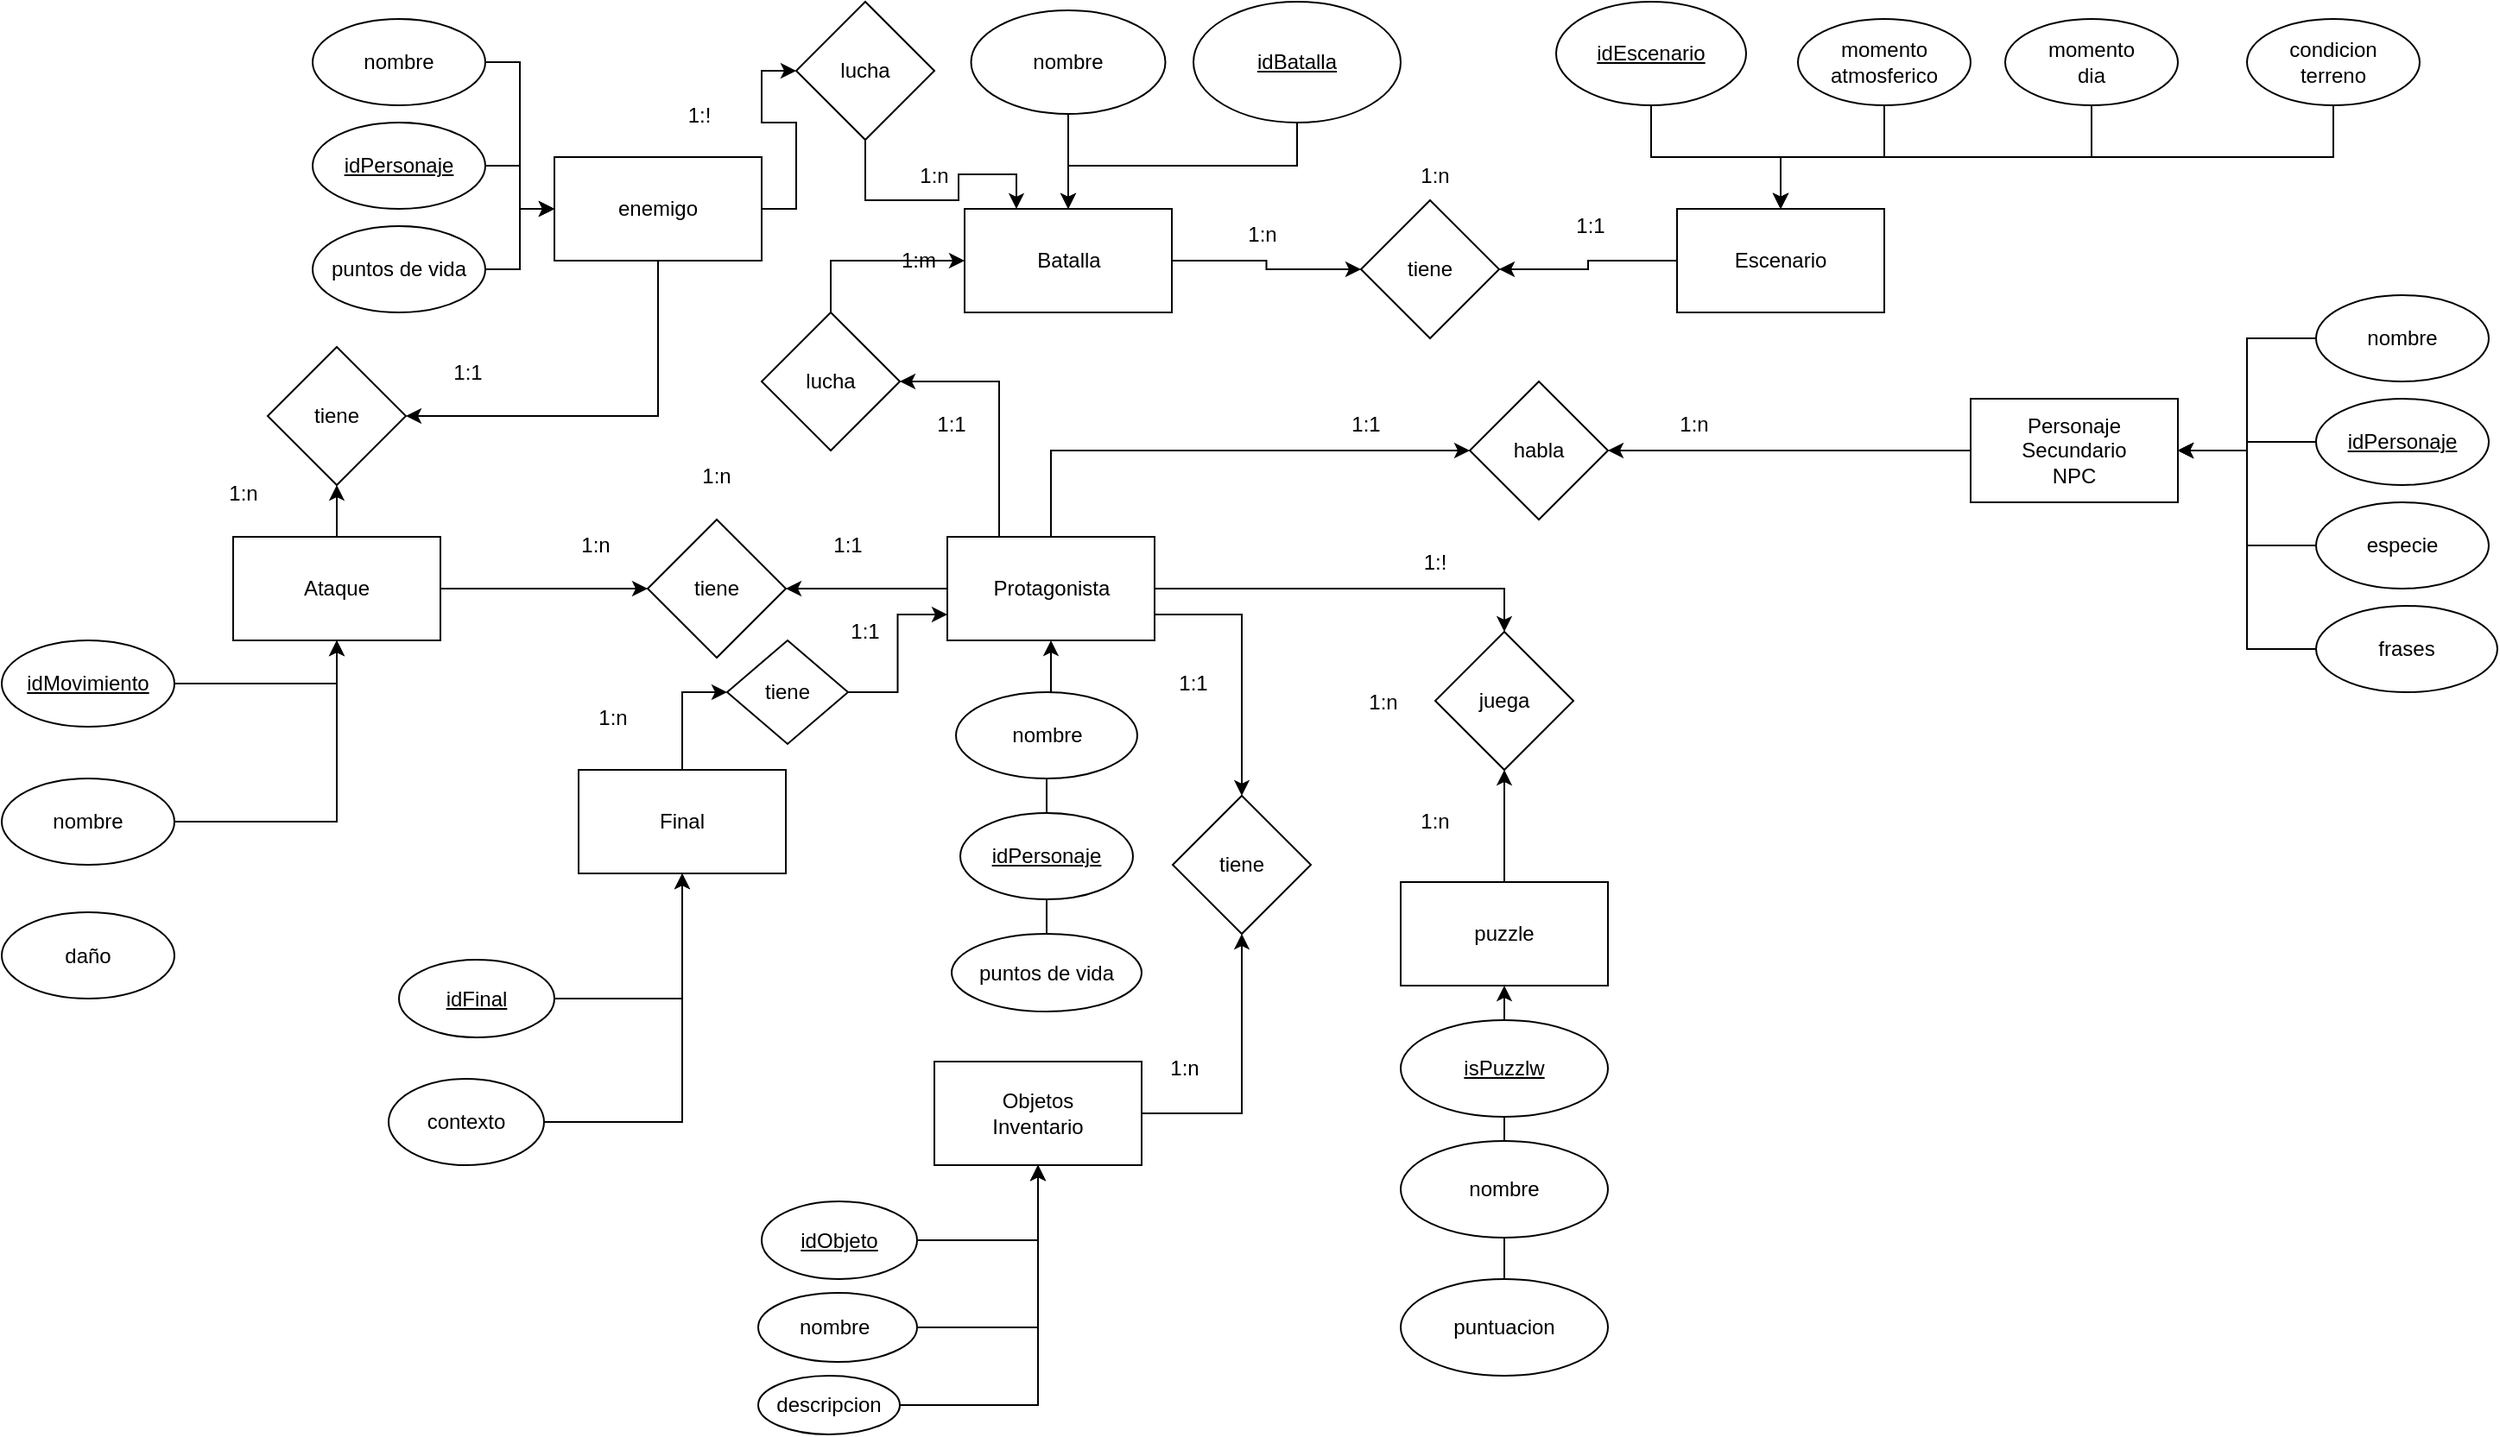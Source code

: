<mxfile version="24.7.8">
  <diagram name="Página-1" id="69ANGYcBKb3ediSGIogr">
    <mxGraphModel dx="1313" dy="1945" grid="1" gridSize="10" guides="1" tooltips="1" connect="1" arrows="1" fold="1" page="1" pageScale="1" pageWidth="827" pageHeight="1169" math="0" shadow="0">
      <root>
        <mxCell id="0" />
        <mxCell id="1" parent="0" />
        <mxCell id="p88mCyawq-PwxwcCo3Ut-73" style="edgeStyle=orthogonalEdgeStyle;rounded=0;orthogonalLoop=1;jettySize=auto;html=1;exitX=1;exitY=0.5;exitDx=0;exitDy=0;entryX=0.5;entryY=0;entryDx=0;entryDy=0;" edge="1" parent="1" source="p88mCyawq-PwxwcCo3Ut-1" target="p88mCyawq-PwxwcCo3Ut-72">
          <mxGeometry relative="1" as="geometry" />
        </mxCell>
        <mxCell id="p88mCyawq-PwxwcCo3Ut-79" style="edgeStyle=orthogonalEdgeStyle;rounded=0;orthogonalLoop=1;jettySize=auto;html=1;exitX=0.5;exitY=0;exitDx=0;exitDy=0;entryX=0;entryY=0.5;entryDx=0;entryDy=0;" edge="1" parent="1" source="p88mCyawq-PwxwcCo3Ut-1" target="p88mCyawq-PwxwcCo3Ut-78">
          <mxGeometry relative="1" as="geometry" />
        </mxCell>
        <mxCell id="p88mCyawq-PwxwcCo3Ut-85" style="edgeStyle=orthogonalEdgeStyle;rounded=0;orthogonalLoop=1;jettySize=auto;html=1;exitX=0;exitY=0.5;exitDx=0;exitDy=0;entryX=1;entryY=0.5;entryDx=0;entryDy=0;" edge="1" parent="1" source="p88mCyawq-PwxwcCo3Ut-1" target="p88mCyawq-PwxwcCo3Ut-84">
          <mxGeometry relative="1" as="geometry" />
        </mxCell>
        <mxCell id="p88mCyawq-PwxwcCo3Ut-105" style="edgeStyle=orthogonalEdgeStyle;rounded=0;orthogonalLoop=1;jettySize=auto;html=1;exitX=0.25;exitY=0;exitDx=0;exitDy=0;entryX=1;entryY=0.5;entryDx=0;entryDy=0;" edge="1" parent="1" source="p88mCyawq-PwxwcCo3Ut-1" target="p88mCyawq-PwxwcCo3Ut-104">
          <mxGeometry relative="1" as="geometry" />
        </mxCell>
        <mxCell id="p88mCyawq-PwxwcCo3Ut-140" style="edgeStyle=orthogonalEdgeStyle;rounded=0;orthogonalLoop=1;jettySize=auto;html=1;exitX=1;exitY=0.75;exitDx=0;exitDy=0;entryX=0.5;entryY=0;entryDx=0;entryDy=0;" edge="1" parent="1" source="p88mCyawq-PwxwcCo3Ut-1" target="p88mCyawq-PwxwcCo3Ut-137">
          <mxGeometry relative="1" as="geometry" />
        </mxCell>
        <mxCell id="p88mCyawq-PwxwcCo3Ut-1" value="Protagonista" style="rounded=0;whiteSpace=wrap;html=1;" vertex="1" parent="1">
          <mxGeometry x="587.5" y="220" width="120" height="60" as="geometry" />
        </mxCell>
        <mxCell id="p88mCyawq-PwxwcCo3Ut-128" style="edgeStyle=orthogonalEdgeStyle;rounded=0;orthogonalLoop=1;jettySize=auto;html=1;exitX=0.5;exitY=0;exitDx=0;exitDy=0;entryX=0.5;entryY=1;entryDx=0;entryDy=0;" edge="1" parent="1" source="p88mCyawq-PwxwcCo3Ut-2" target="p88mCyawq-PwxwcCo3Ut-1">
          <mxGeometry relative="1" as="geometry" />
        </mxCell>
        <mxCell id="p88mCyawq-PwxwcCo3Ut-2" value="nombre" style="ellipse;whiteSpace=wrap;html=1;" vertex="1" parent="1">
          <mxGeometry x="592.5" y="310" width="105" height="50" as="geometry" />
        </mxCell>
        <mxCell id="p88mCyawq-PwxwcCo3Ut-4" value="puntos de vida" style="ellipse;whiteSpace=wrap;html=1;" vertex="1" parent="1">
          <mxGeometry x="590" y="450" width="110" height="45" as="geometry" />
        </mxCell>
        <mxCell id="p88mCyawq-PwxwcCo3Ut-80" style="edgeStyle=orthogonalEdgeStyle;rounded=0;orthogonalLoop=1;jettySize=auto;html=1;exitX=0;exitY=0.5;exitDx=0;exitDy=0;entryX=1;entryY=0.5;entryDx=0;entryDy=0;" edge="1" parent="1" source="p88mCyawq-PwxwcCo3Ut-10" target="p88mCyawq-PwxwcCo3Ut-78">
          <mxGeometry relative="1" as="geometry" />
        </mxCell>
        <mxCell id="p88mCyawq-PwxwcCo3Ut-10" value="Personaje&lt;div&gt;Secundario&lt;/div&gt;&lt;div&gt;NPC&lt;/div&gt;" style="rounded=0;whiteSpace=wrap;html=1;" vertex="1" parent="1">
          <mxGeometry x="1180" y="140" width="120" height="60" as="geometry" />
        </mxCell>
        <mxCell id="p88mCyawq-PwxwcCo3Ut-20" style="edgeStyle=orthogonalEdgeStyle;rounded=0;orthogonalLoop=1;jettySize=auto;html=1;exitX=0;exitY=0.5;exitDx=0;exitDy=0;entryX=1;entryY=0.5;entryDx=0;entryDy=0;" edge="1" parent="1" source="p88mCyawq-PwxwcCo3Ut-12" target="p88mCyawq-PwxwcCo3Ut-10">
          <mxGeometry relative="1" as="geometry" />
        </mxCell>
        <mxCell id="p88mCyawq-PwxwcCo3Ut-12" value="nombre" style="ellipse;whiteSpace=wrap;html=1;" vertex="1" parent="1">
          <mxGeometry x="1380" y="80" width="100" height="50" as="geometry" />
        </mxCell>
        <mxCell id="p88mCyawq-PwxwcCo3Ut-19" style="edgeStyle=orthogonalEdgeStyle;rounded=0;orthogonalLoop=1;jettySize=auto;html=1;exitX=0;exitY=0.5;exitDx=0;exitDy=0;entryX=1;entryY=0.5;entryDx=0;entryDy=0;" edge="1" parent="1" source="p88mCyawq-PwxwcCo3Ut-14" target="p88mCyawq-PwxwcCo3Ut-10">
          <mxGeometry relative="1" as="geometry" />
        </mxCell>
        <mxCell id="p88mCyawq-PwxwcCo3Ut-14" value="&lt;u&gt;idPersonaje&lt;/u&gt;" style="ellipse;whiteSpace=wrap;html=1;" vertex="1" parent="1">
          <mxGeometry x="1380" y="140" width="100" height="50" as="geometry" />
        </mxCell>
        <mxCell id="p88mCyawq-PwxwcCo3Ut-18" style="edgeStyle=orthogonalEdgeStyle;rounded=0;orthogonalLoop=1;jettySize=auto;html=1;exitX=0;exitY=0.5;exitDx=0;exitDy=0;entryX=1;entryY=0.5;entryDx=0;entryDy=0;" edge="1" parent="1" source="p88mCyawq-PwxwcCo3Ut-15" target="p88mCyawq-PwxwcCo3Ut-10">
          <mxGeometry relative="1" as="geometry" />
        </mxCell>
        <mxCell id="p88mCyawq-PwxwcCo3Ut-15" value="especie" style="ellipse;whiteSpace=wrap;html=1;" vertex="1" parent="1">
          <mxGeometry x="1380" y="200" width="100" height="50" as="geometry" />
        </mxCell>
        <mxCell id="p88mCyawq-PwxwcCo3Ut-17" style="edgeStyle=orthogonalEdgeStyle;rounded=0;orthogonalLoop=1;jettySize=auto;html=1;exitX=0;exitY=0.5;exitDx=0;exitDy=0;entryX=1;entryY=0.5;entryDx=0;entryDy=0;" edge="1" parent="1" source="p88mCyawq-PwxwcCo3Ut-16" target="p88mCyawq-PwxwcCo3Ut-10">
          <mxGeometry relative="1" as="geometry" />
        </mxCell>
        <mxCell id="p88mCyawq-PwxwcCo3Ut-16" value="frases" style="ellipse;whiteSpace=wrap;html=1;" vertex="1" parent="1">
          <mxGeometry x="1380" y="260" width="105" height="50" as="geometry" />
        </mxCell>
        <mxCell id="p88mCyawq-PwxwcCo3Ut-92" style="edgeStyle=orthogonalEdgeStyle;rounded=0;orthogonalLoop=1;jettySize=auto;html=1;exitX=0.5;exitY=1;exitDx=0;exitDy=0;entryX=1;entryY=0.5;entryDx=0;entryDy=0;" edge="1" parent="1" source="p88mCyawq-PwxwcCo3Ut-21" target="p88mCyawq-PwxwcCo3Ut-91">
          <mxGeometry relative="1" as="geometry" />
        </mxCell>
        <mxCell id="p88mCyawq-PwxwcCo3Ut-108" style="edgeStyle=orthogonalEdgeStyle;rounded=0;orthogonalLoop=1;jettySize=auto;html=1;exitX=1;exitY=0.5;exitDx=0;exitDy=0;entryX=0;entryY=0.5;entryDx=0;entryDy=0;" edge="1" parent="1" source="p88mCyawq-PwxwcCo3Ut-21" target="p88mCyawq-PwxwcCo3Ut-107">
          <mxGeometry relative="1" as="geometry" />
        </mxCell>
        <mxCell id="p88mCyawq-PwxwcCo3Ut-21" value="enemigo" style="rounded=0;whiteSpace=wrap;html=1;" vertex="1" parent="1">
          <mxGeometry x="360" width="120" height="60" as="geometry" />
        </mxCell>
        <mxCell id="p88mCyawq-PwxwcCo3Ut-31" style="edgeStyle=orthogonalEdgeStyle;rounded=0;orthogonalLoop=1;jettySize=auto;html=1;exitX=1;exitY=0.5;exitDx=0;exitDy=0;entryX=0;entryY=0.5;entryDx=0;entryDy=0;" edge="1" parent="1" source="p88mCyawq-PwxwcCo3Ut-22" target="p88mCyawq-PwxwcCo3Ut-21">
          <mxGeometry relative="1" as="geometry" />
        </mxCell>
        <mxCell id="p88mCyawq-PwxwcCo3Ut-22" value="nombre" style="ellipse;whiteSpace=wrap;html=1;" vertex="1" parent="1">
          <mxGeometry x="220" y="-80" width="100" height="50" as="geometry" />
        </mxCell>
        <mxCell id="p88mCyawq-PwxwcCo3Ut-30" style="edgeStyle=orthogonalEdgeStyle;rounded=0;orthogonalLoop=1;jettySize=auto;html=1;exitX=1;exitY=0.5;exitDx=0;exitDy=0;entryX=0;entryY=0.5;entryDx=0;entryDy=0;" edge="1" parent="1" source="p88mCyawq-PwxwcCo3Ut-23" target="p88mCyawq-PwxwcCo3Ut-21">
          <mxGeometry relative="1" as="geometry" />
        </mxCell>
        <mxCell id="p88mCyawq-PwxwcCo3Ut-23" value="&lt;u&gt;idPersonaje&lt;/u&gt;" style="ellipse;whiteSpace=wrap;html=1;" vertex="1" parent="1">
          <mxGeometry x="220" y="-20" width="100" height="50" as="geometry" />
        </mxCell>
        <mxCell id="p88mCyawq-PwxwcCo3Ut-29" style="edgeStyle=orthogonalEdgeStyle;rounded=0;orthogonalLoop=1;jettySize=auto;html=1;exitX=1;exitY=0.5;exitDx=0;exitDy=0;entryX=0;entryY=0.5;entryDx=0;entryDy=0;" edge="1" parent="1" source="p88mCyawq-PwxwcCo3Ut-24" target="p88mCyawq-PwxwcCo3Ut-21">
          <mxGeometry relative="1" as="geometry" />
        </mxCell>
        <mxCell id="p88mCyawq-PwxwcCo3Ut-24" value="puntos de vida" style="ellipse;whiteSpace=wrap;html=1;" vertex="1" parent="1">
          <mxGeometry x="220" y="40" width="100" height="50" as="geometry" />
        </mxCell>
        <mxCell id="p88mCyawq-PwxwcCo3Ut-26" value="&lt;u&gt;idPersonaje&lt;/u&gt;" style="ellipse;whiteSpace=wrap;html=1;" vertex="1" parent="1">
          <mxGeometry x="595" y="380" width="100" height="50" as="geometry" />
        </mxCell>
        <mxCell id="p88mCyawq-PwxwcCo3Ut-87" style="edgeStyle=orthogonalEdgeStyle;rounded=0;orthogonalLoop=1;jettySize=auto;html=1;exitX=1;exitY=0.5;exitDx=0;exitDy=0;entryX=0;entryY=0.5;entryDx=0;entryDy=0;" edge="1" parent="1" source="p88mCyawq-PwxwcCo3Ut-32" target="p88mCyawq-PwxwcCo3Ut-84">
          <mxGeometry relative="1" as="geometry" />
        </mxCell>
        <mxCell id="p88mCyawq-PwxwcCo3Ut-93" style="edgeStyle=orthogonalEdgeStyle;rounded=0;orthogonalLoop=1;jettySize=auto;html=1;exitX=0.5;exitY=0;exitDx=0;exitDy=0;entryX=0.5;entryY=1;entryDx=0;entryDy=0;" edge="1" parent="1" source="p88mCyawq-PwxwcCo3Ut-32" target="p88mCyawq-PwxwcCo3Ut-91">
          <mxGeometry relative="1" as="geometry" />
        </mxCell>
        <mxCell id="p88mCyawq-PwxwcCo3Ut-32" value="Ataque" style="rounded=0;whiteSpace=wrap;html=1;" vertex="1" parent="1">
          <mxGeometry x="174" y="220" width="120" height="60" as="geometry" />
        </mxCell>
        <mxCell id="p88mCyawq-PwxwcCo3Ut-35" style="edgeStyle=orthogonalEdgeStyle;rounded=0;orthogonalLoop=1;jettySize=auto;html=1;exitX=1;exitY=0.5;exitDx=0;exitDy=0;entryX=0.5;entryY=1;entryDx=0;entryDy=0;" edge="1" parent="1" source="p88mCyawq-PwxwcCo3Ut-34" target="p88mCyawq-PwxwcCo3Ut-32">
          <mxGeometry relative="1" as="geometry" />
        </mxCell>
        <mxCell id="p88mCyawq-PwxwcCo3Ut-34" value="&lt;u&gt;idMovimiento&lt;/u&gt;" style="ellipse;whiteSpace=wrap;html=1;" vertex="1" parent="1">
          <mxGeometry x="40" y="280" width="100" height="50" as="geometry" />
        </mxCell>
        <mxCell id="p88mCyawq-PwxwcCo3Ut-37" style="edgeStyle=orthogonalEdgeStyle;rounded=0;orthogonalLoop=1;jettySize=auto;html=1;exitX=1;exitY=0.5;exitDx=0;exitDy=0;entryX=0.5;entryY=1;entryDx=0;entryDy=0;" edge="1" parent="1" source="p88mCyawq-PwxwcCo3Ut-36" target="p88mCyawq-PwxwcCo3Ut-32">
          <mxGeometry relative="1" as="geometry" />
        </mxCell>
        <mxCell id="p88mCyawq-PwxwcCo3Ut-36" value="nombre" style="ellipse;whiteSpace=wrap;html=1;" vertex="1" parent="1">
          <mxGeometry x="40" y="360" width="100" height="50" as="geometry" />
        </mxCell>
        <mxCell id="p88mCyawq-PwxwcCo3Ut-38" value="daño" style="ellipse;whiteSpace=wrap;html=1;" vertex="1" parent="1">
          <mxGeometry x="40" y="437.5" width="100" height="50" as="geometry" />
        </mxCell>
        <mxCell id="p88mCyawq-PwxwcCo3Ut-74" style="edgeStyle=orthogonalEdgeStyle;rounded=0;orthogonalLoop=1;jettySize=auto;html=1;exitX=0.5;exitY=0;exitDx=0;exitDy=0;entryX=0.5;entryY=1;entryDx=0;entryDy=0;" edge="1" parent="1" source="p88mCyawq-PwxwcCo3Ut-39" target="p88mCyawq-PwxwcCo3Ut-72">
          <mxGeometry relative="1" as="geometry" />
        </mxCell>
        <mxCell id="p88mCyawq-PwxwcCo3Ut-39" value="puzzle" style="rounded=0;whiteSpace=wrap;html=1;" vertex="1" parent="1">
          <mxGeometry x="850" y="420" width="120" height="60" as="geometry" />
        </mxCell>
        <mxCell id="p88mCyawq-PwxwcCo3Ut-40" style="edgeStyle=orthogonalEdgeStyle;rounded=0;orthogonalLoop=1;jettySize=auto;html=1;exitX=0.5;exitY=1;exitDx=0;exitDy=0;" edge="1" parent="1">
          <mxGeometry relative="1" as="geometry">
            <mxPoint x="647.5" y="460" as="sourcePoint" />
            <mxPoint x="647.5" y="460" as="targetPoint" />
          </mxGeometry>
        </mxCell>
        <mxCell id="p88mCyawq-PwxwcCo3Ut-41" value="" style="endArrow=none;html=1;rounded=0;" edge="1" parent="1" source="p88mCyawq-PwxwcCo3Ut-4" target="p88mCyawq-PwxwcCo3Ut-26">
          <mxGeometry width="50" height="50" relative="1" as="geometry">
            <mxPoint x="480" y="450" as="sourcePoint" />
            <mxPoint x="530" y="400" as="targetPoint" />
          </mxGeometry>
        </mxCell>
        <mxCell id="p88mCyawq-PwxwcCo3Ut-46" value="nombre" style="ellipse;whiteSpace=wrap;html=1;" vertex="1" parent="1">
          <mxGeometry x="850" y="570" width="120" height="56" as="geometry" />
        </mxCell>
        <mxCell id="p88mCyawq-PwxwcCo3Ut-48" value="&lt;u&gt;isPuzzlw&lt;/u&gt;" style="ellipse;whiteSpace=wrap;html=1;" vertex="1" parent="1">
          <mxGeometry x="850" y="500" width="120" height="56" as="geometry" />
        </mxCell>
        <mxCell id="p88mCyawq-PwxwcCo3Ut-49" value="puntuacion" style="ellipse;whiteSpace=wrap;html=1;" vertex="1" parent="1">
          <mxGeometry x="850" y="650" width="120" height="56" as="geometry" />
        </mxCell>
        <mxCell id="p88mCyawq-PwxwcCo3Ut-99" style="edgeStyle=orthogonalEdgeStyle;rounded=0;orthogonalLoop=1;jettySize=auto;html=1;exitX=1;exitY=0.5;exitDx=0;exitDy=0;entryX=0;entryY=0.5;entryDx=0;entryDy=0;" edge="1" parent="1" source="p88mCyawq-PwxwcCo3Ut-50" target="p88mCyawq-PwxwcCo3Ut-98">
          <mxGeometry relative="1" as="geometry" />
        </mxCell>
        <mxCell id="p88mCyawq-PwxwcCo3Ut-50" value="Batalla" style="rounded=0;whiteSpace=wrap;html=1;" vertex="1" parent="1">
          <mxGeometry x="597.5" y="30" width="120" height="60" as="geometry" />
        </mxCell>
        <mxCell id="p88mCyawq-PwxwcCo3Ut-55" style="edgeStyle=orthogonalEdgeStyle;rounded=0;orthogonalLoop=1;jettySize=auto;html=1;exitX=0.5;exitY=1;exitDx=0;exitDy=0;entryX=0.5;entryY=0;entryDx=0;entryDy=0;" edge="1" parent="1" source="p88mCyawq-PwxwcCo3Ut-51" target="p88mCyawq-PwxwcCo3Ut-50">
          <mxGeometry relative="1" as="geometry" />
        </mxCell>
        <mxCell id="p88mCyawq-PwxwcCo3Ut-51" value="nombre" style="ellipse;whiteSpace=wrap;html=1;" vertex="1" parent="1">
          <mxGeometry x="601.25" y="-85" width="112.5" height="60" as="geometry" />
        </mxCell>
        <mxCell id="p88mCyawq-PwxwcCo3Ut-56" style="edgeStyle=orthogonalEdgeStyle;rounded=0;orthogonalLoop=1;jettySize=auto;html=1;exitX=0.5;exitY=1;exitDx=0;exitDy=0;entryX=0.5;entryY=0;entryDx=0;entryDy=0;" edge="1" parent="1" source="p88mCyawq-PwxwcCo3Ut-52" target="p88mCyawq-PwxwcCo3Ut-50">
          <mxGeometry relative="1" as="geometry" />
        </mxCell>
        <mxCell id="p88mCyawq-PwxwcCo3Ut-52" value="&lt;u&gt;idBatalla&lt;/u&gt;" style="ellipse;whiteSpace=wrap;html=1;" vertex="1" parent="1">
          <mxGeometry x="730" y="-90" width="120" height="70" as="geometry" />
        </mxCell>
        <mxCell id="p88mCyawq-PwxwcCo3Ut-100" style="edgeStyle=orthogonalEdgeStyle;rounded=0;orthogonalLoop=1;jettySize=auto;html=1;exitX=0;exitY=0.5;exitDx=0;exitDy=0;entryX=1;entryY=0.5;entryDx=0;entryDy=0;" edge="1" parent="1" source="p88mCyawq-PwxwcCo3Ut-58" target="p88mCyawq-PwxwcCo3Ut-98">
          <mxGeometry relative="1" as="geometry" />
        </mxCell>
        <mxCell id="p88mCyawq-PwxwcCo3Ut-58" value="Escenario" style="rounded=0;whiteSpace=wrap;html=1;" vertex="1" parent="1">
          <mxGeometry x="1010" y="30" width="120" height="60" as="geometry" />
        </mxCell>
        <mxCell id="p88mCyawq-PwxwcCo3Ut-62" style="edgeStyle=orthogonalEdgeStyle;rounded=0;orthogonalLoop=1;jettySize=auto;html=1;exitX=0.5;exitY=1;exitDx=0;exitDy=0;entryX=0.5;entryY=0;entryDx=0;entryDy=0;" edge="1" parent="1" source="p88mCyawq-PwxwcCo3Ut-59" target="p88mCyawq-PwxwcCo3Ut-58">
          <mxGeometry relative="1" as="geometry" />
        </mxCell>
        <mxCell id="p88mCyawq-PwxwcCo3Ut-59" value="&lt;u&gt;idEscenario&lt;/u&gt;" style="ellipse;whiteSpace=wrap;html=1;" vertex="1" parent="1">
          <mxGeometry x="940" y="-90" width="110" height="60" as="geometry" />
        </mxCell>
        <mxCell id="p88mCyawq-PwxwcCo3Ut-63" style="edgeStyle=orthogonalEdgeStyle;rounded=0;orthogonalLoop=1;jettySize=auto;html=1;exitX=0.5;exitY=1;exitDx=0;exitDy=0;entryX=0.5;entryY=0;entryDx=0;entryDy=0;" edge="1" parent="1" source="p88mCyawq-PwxwcCo3Ut-61" target="p88mCyawq-PwxwcCo3Ut-58">
          <mxGeometry relative="1" as="geometry" />
        </mxCell>
        <mxCell id="p88mCyawq-PwxwcCo3Ut-61" value="momento&lt;div&gt;atmosferico&lt;/div&gt;" style="ellipse;whiteSpace=wrap;html=1;" vertex="1" parent="1">
          <mxGeometry x="1080" y="-80" width="100" height="50" as="geometry" />
        </mxCell>
        <mxCell id="p88mCyawq-PwxwcCo3Ut-66" style="edgeStyle=orthogonalEdgeStyle;rounded=0;orthogonalLoop=1;jettySize=auto;html=1;exitX=0.5;exitY=1;exitDx=0;exitDy=0;entryX=0.5;entryY=0;entryDx=0;entryDy=0;" edge="1" parent="1" source="p88mCyawq-PwxwcCo3Ut-64" target="p88mCyawq-PwxwcCo3Ut-58">
          <mxGeometry relative="1" as="geometry" />
        </mxCell>
        <mxCell id="p88mCyawq-PwxwcCo3Ut-64" value="momento&lt;div&gt;dia&lt;/div&gt;" style="ellipse;whiteSpace=wrap;html=1;" vertex="1" parent="1">
          <mxGeometry x="1200" y="-80" width="100" height="50" as="geometry" />
        </mxCell>
        <mxCell id="p88mCyawq-PwxwcCo3Ut-67" style="edgeStyle=orthogonalEdgeStyle;rounded=0;orthogonalLoop=1;jettySize=auto;html=1;exitX=0.5;exitY=1;exitDx=0;exitDy=0;entryX=0.5;entryY=0;entryDx=0;entryDy=0;" edge="1" parent="1" source="p88mCyawq-PwxwcCo3Ut-65" target="p88mCyawq-PwxwcCo3Ut-58">
          <mxGeometry relative="1" as="geometry" />
        </mxCell>
        <mxCell id="p88mCyawq-PwxwcCo3Ut-65" value="condicion&lt;div&gt;terreno&lt;/div&gt;" style="ellipse;whiteSpace=wrap;html=1;" vertex="1" parent="1">
          <mxGeometry x="1340" y="-80" width="100" height="50" as="geometry" />
        </mxCell>
        <mxCell id="p88mCyawq-PwxwcCo3Ut-68" value="" style="endArrow=classic;html=1;rounded=0;" edge="1" parent="1" source="p88mCyawq-PwxwcCo3Ut-48" target="p88mCyawq-PwxwcCo3Ut-39">
          <mxGeometry width="50" height="50" relative="1" as="geometry">
            <mxPoint x="720" y="460" as="sourcePoint" />
            <mxPoint x="770" y="410" as="targetPoint" />
          </mxGeometry>
        </mxCell>
        <mxCell id="p88mCyawq-PwxwcCo3Ut-69" value="" style="endArrow=none;html=1;rounded=0;" edge="1" parent="1" source="p88mCyawq-PwxwcCo3Ut-46" target="p88mCyawq-PwxwcCo3Ut-48">
          <mxGeometry width="50" height="50" relative="1" as="geometry">
            <mxPoint x="740" y="570" as="sourcePoint" />
            <mxPoint x="790" y="520" as="targetPoint" />
          </mxGeometry>
        </mxCell>
        <mxCell id="p88mCyawq-PwxwcCo3Ut-70" value="" style="endArrow=none;html=1;rounded=0;" edge="1" parent="1" source="p88mCyawq-PwxwcCo3Ut-49" target="p88mCyawq-PwxwcCo3Ut-46">
          <mxGeometry width="50" height="50" relative="1" as="geometry">
            <mxPoint x="740" y="580" as="sourcePoint" />
            <mxPoint x="790" y="530" as="targetPoint" />
          </mxGeometry>
        </mxCell>
        <mxCell id="p88mCyawq-PwxwcCo3Ut-72" value="juega" style="rhombus;whiteSpace=wrap;html=1;" vertex="1" parent="1">
          <mxGeometry x="870" y="275" width="80" height="80" as="geometry" />
        </mxCell>
        <mxCell id="p88mCyawq-PwxwcCo3Ut-75" value="1:n" style="text;html=1;align=center;verticalAlign=middle;whiteSpace=wrap;rounded=0;" vertex="1" parent="1">
          <mxGeometry x="840" y="370" width="60" height="30" as="geometry" />
        </mxCell>
        <mxCell id="p88mCyawq-PwxwcCo3Ut-76" value="1:!" style="text;html=1;align=center;verticalAlign=middle;whiteSpace=wrap;rounded=0;" vertex="1" parent="1">
          <mxGeometry x="840" y="220" width="60" height="30" as="geometry" />
        </mxCell>
        <mxCell id="p88mCyawq-PwxwcCo3Ut-77" value="1:n" style="text;html=1;align=center;verticalAlign=middle;whiteSpace=wrap;rounded=0;" vertex="1" parent="1">
          <mxGeometry x="810" y="301" width="60" height="30" as="geometry" />
        </mxCell>
        <mxCell id="p88mCyawq-PwxwcCo3Ut-78" value="habla" style="rhombus;whiteSpace=wrap;html=1;" vertex="1" parent="1">
          <mxGeometry x="890" y="130" width="80" height="80" as="geometry" />
        </mxCell>
        <mxCell id="p88mCyawq-PwxwcCo3Ut-81" value="1:n" style="text;html=1;align=center;verticalAlign=middle;whiteSpace=wrap;rounded=0;" vertex="1" parent="1">
          <mxGeometry x="990" y="140" width="60" height="30" as="geometry" />
        </mxCell>
        <mxCell id="p88mCyawq-PwxwcCo3Ut-82" value="1:1" style="text;html=1;align=center;verticalAlign=middle;whiteSpace=wrap;rounded=0;" vertex="1" parent="1">
          <mxGeometry x="800" y="140" width="60" height="30" as="geometry" />
        </mxCell>
        <mxCell id="p88mCyawq-PwxwcCo3Ut-84" value="tiene" style="rhombus;whiteSpace=wrap;html=1;" vertex="1" parent="1">
          <mxGeometry x="414" y="210" width="80" height="80" as="geometry" />
        </mxCell>
        <mxCell id="p88mCyawq-PwxwcCo3Ut-88" value="1:n" style="text;html=1;align=center;verticalAlign=middle;whiteSpace=wrap;rounded=0;" vertex="1" parent="1">
          <mxGeometry x="354" y="210" width="60" height="30" as="geometry" />
        </mxCell>
        <mxCell id="p88mCyawq-PwxwcCo3Ut-89" value="1:1" style="text;html=1;align=center;verticalAlign=middle;whiteSpace=wrap;rounded=0;" vertex="1" parent="1">
          <mxGeometry x="500" y="210" width="60" height="30" as="geometry" />
        </mxCell>
        <mxCell id="p88mCyawq-PwxwcCo3Ut-90" value="1:n" style="text;html=1;align=center;verticalAlign=middle;whiteSpace=wrap;rounded=0;" vertex="1" parent="1">
          <mxGeometry x="424" y="170" width="60" height="30" as="geometry" />
        </mxCell>
        <mxCell id="p88mCyawq-PwxwcCo3Ut-91" value="tiene" style="rhombus;whiteSpace=wrap;html=1;" vertex="1" parent="1">
          <mxGeometry x="194" y="110" width="80" height="80" as="geometry" />
        </mxCell>
        <mxCell id="p88mCyawq-PwxwcCo3Ut-94" value="1:n" style="text;html=1;align=center;verticalAlign=middle;whiteSpace=wrap;rounded=0;" vertex="1" parent="1">
          <mxGeometry x="150" y="180" width="60" height="30" as="geometry" />
        </mxCell>
        <mxCell id="p88mCyawq-PwxwcCo3Ut-95" value="1:1" style="text;html=1;align=center;verticalAlign=middle;whiteSpace=wrap;rounded=0;" vertex="1" parent="1">
          <mxGeometry x="280" y="110" width="60" height="30" as="geometry" />
        </mxCell>
        <mxCell id="p88mCyawq-PwxwcCo3Ut-98" value="tiene" style="rhombus;whiteSpace=wrap;html=1;" vertex="1" parent="1">
          <mxGeometry x="827" y="25" width="80" height="80" as="geometry" />
        </mxCell>
        <mxCell id="p88mCyawq-PwxwcCo3Ut-101" value="1:1" style="text;html=1;align=center;verticalAlign=middle;whiteSpace=wrap;rounded=0;" vertex="1" parent="1">
          <mxGeometry x="930" y="25" width="60" height="30" as="geometry" />
        </mxCell>
        <mxCell id="p88mCyawq-PwxwcCo3Ut-102" value="1:n" style="text;html=1;align=center;verticalAlign=middle;whiteSpace=wrap;rounded=0;" vertex="1" parent="1">
          <mxGeometry x="740" y="30" width="60" height="30" as="geometry" />
        </mxCell>
        <mxCell id="p88mCyawq-PwxwcCo3Ut-103" value="1:n" style="text;html=1;align=center;verticalAlign=middle;whiteSpace=wrap;rounded=0;" vertex="1" parent="1">
          <mxGeometry x="840" y="-4" width="60" height="30" as="geometry" />
        </mxCell>
        <mxCell id="p88mCyawq-PwxwcCo3Ut-106" style="edgeStyle=orthogonalEdgeStyle;rounded=0;orthogonalLoop=1;jettySize=auto;html=1;exitX=0.5;exitY=0;exitDx=0;exitDy=0;entryX=0;entryY=0.5;entryDx=0;entryDy=0;" edge="1" parent="1" source="p88mCyawq-PwxwcCo3Ut-104" target="p88mCyawq-PwxwcCo3Ut-50">
          <mxGeometry relative="1" as="geometry" />
        </mxCell>
        <mxCell id="p88mCyawq-PwxwcCo3Ut-104" value="lucha" style="rhombus;whiteSpace=wrap;html=1;" vertex="1" parent="1">
          <mxGeometry x="480" y="90" width="80" height="80" as="geometry" />
        </mxCell>
        <mxCell id="p88mCyawq-PwxwcCo3Ut-109" style="edgeStyle=orthogonalEdgeStyle;rounded=0;orthogonalLoop=1;jettySize=auto;html=1;exitX=0.5;exitY=1;exitDx=0;exitDy=0;entryX=0.25;entryY=0;entryDx=0;entryDy=0;" edge="1" parent="1" source="p88mCyawq-PwxwcCo3Ut-107" target="p88mCyawq-PwxwcCo3Ut-50">
          <mxGeometry relative="1" as="geometry">
            <Array as="points">
              <mxPoint x="594" y="25" />
              <mxPoint x="594" y="10" />
              <mxPoint x="627" y="10" />
            </Array>
          </mxGeometry>
        </mxCell>
        <mxCell id="p88mCyawq-PwxwcCo3Ut-107" value="lucha" style="rhombus;whiteSpace=wrap;html=1;" vertex="1" parent="1">
          <mxGeometry x="500" y="-90" width="80" height="80" as="geometry" />
        </mxCell>
        <mxCell id="p88mCyawq-PwxwcCo3Ut-112" value="1:n" style="text;html=1;align=center;verticalAlign=middle;whiteSpace=wrap;rounded=0;" vertex="1" parent="1">
          <mxGeometry x="550" y="-4" width="60" height="30" as="geometry" />
        </mxCell>
        <mxCell id="p88mCyawq-PwxwcCo3Ut-113" value="1:!" style="text;html=1;align=center;verticalAlign=middle;whiteSpace=wrap;rounded=0;" vertex="1" parent="1">
          <mxGeometry x="414" y="-39" width="60" height="30" as="geometry" />
        </mxCell>
        <mxCell id="p88mCyawq-PwxwcCo3Ut-114" value="1:m" style="text;html=1;align=center;verticalAlign=middle;whiteSpace=wrap;rounded=0;" vertex="1" parent="1">
          <mxGeometry x="541" y="45" width="60" height="30" as="geometry" />
        </mxCell>
        <mxCell id="p88mCyawq-PwxwcCo3Ut-115" value="1:1" style="text;html=1;align=center;verticalAlign=middle;whiteSpace=wrap;rounded=0;" vertex="1" parent="1">
          <mxGeometry x="560" y="140" width="60" height="30" as="geometry" />
        </mxCell>
        <mxCell id="p88mCyawq-PwxwcCo3Ut-117" value="" style="endArrow=none;html=1;rounded=0;" edge="1" parent="1" source="p88mCyawq-PwxwcCo3Ut-26" target="p88mCyawq-PwxwcCo3Ut-2">
          <mxGeometry width="50" height="50" relative="1" as="geometry">
            <mxPoint x="600" y="480" as="sourcePoint" />
            <mxPoint x="650" y="430" as="targetPoint" />
          </mxGeometry>
        </mxCell>
        <mxCell id="p88mCyawq-PwxwcCo3Ut-124" style="edgeStyle=orthogonalEdgeStyle;rounded=0;orthogonalLoop=1;jettySize=auto;html=1;exitX=0.5;exitY=0;exitDx=0;exitDy=0;entryX=0;entryY=0.5;entryDx=0;entryDy=0;" edge="1" parent="1" source="p88mCyawq-PwxwcCo3Ut-118" target="p88mCyawq-PwxwcCo3Ut-123">
          <mxGeometry relative="1" as="geometry" />
        </mxCell>
        <mxCell id="p88mCyawq-PwxwcCo3Ut-118" value="Final" style="rounded=0;whiteSpace=wrap;html=1;" vertex="1" parent="1">
          <mxGeometry x="374" y="355" width="120" height="60" as="geometry" />
        </mxCell>
        <mxCell id="p88mCyawq-PwxwcCo3Ut-120" style="edgeStyle=orthogonalEdgeStyle;rounded=0;orthogonalLoop=1;jettySize=auto;html=1;exitX=1;exitY=0.5;exitDx=0;exitDy=0;entryX=0.5;entryY=1;entryDx=0;entryDy=0;" edge="1" parent="1" source="p88mCyawq-PwxwcCo3Ut-119" target="p88mCyawq-PwxwcCo3Ut-118">
          <mxGeometry relative="1" as="geometry" />
        </mxCell>
        <mxCell id="p88mCyawq-PwxwcCo3Ut-119" value="&lt;u&gt;idFinal&lt;/u&gt;" style="ellipse;whiteSpace=wrap;html=1;" vertex="1" parent="1">
          <mxGeometry x="270" y="465" width="90" height="45" as="geometry" />
        </mxCell>
        <mxCell id="p88mCyawq-PwxwcCo3Ut-122" style="edgeStyle=orthogonalEdgeStyle;rounded=0;orthogonalLoop=1;jettySize=auto;html=1;exitX=1;exitY=0.5;exitDx=0;exitDy=0;entryX=0.5;entryY=1;entryDx=0;entryDy=0;" edge="1" parent="1" source="p88mCyawq-PwxwcCo3Ut-121" target="p88mCyawq-PwxwcCo3Ut-118">
          <mxGeometry relative="1" as="geometry" />
        </mxCell>
        <mxCell id="p88mCyawq-PwxwcCo3Ut-121" value="contexto" style="ellipse;whiteSpace=wrap;html=1;" vertex="1" parent="1">
          <mxGeometry x="264" y="534" width="90" height="50" as="geometry" />
        </mxCell>
        <mxCell id="p88mCyawq-PwxwcCo3Ut-125" style="edgeStyle=orthogonalEdgeStyle;rounded=0;orthogonalLoop=1;jettySize=auto;html=1;exitX=1;exitY=0.5;exitDx=0;exitDy=0;entryX=0;entryY=0.75;entryDx=0;entryDy=0;" edge="1" parent="1" source="p88mCyawq-PwxwcCo3Ut-123" target="p88mCyawq-PwxwcCo3Ut-1">
          <mxGeometry relative="1" as="geometry" />
        </mxCell>
        <mxCell id="p88mCyawq-PwxwcCo3Ut-123" value="tiene" style="rhombus;whiteSpace=wrap;html=1;" vertex="1" parent="1">
          <mxGeometry x="460" y="280" width="70" height="60" as="geometry" />
        </mxCell>
        <mxCell id="p88mCyawq-PwxwcCo3Ut-126" value="1:n" style="text;html=1;align=center;verticalAlign=middle;whiteSpace=wrap;rounded=0;" vertex="1" parent="1">
          <mxGeometry x="364" y="310" width="60" height="30" as="geometry" />
        </mxCell>
        <mxCell id="p88mCyawq-PwxwcCo3Ut-127" value="1:1" style="text;html=1;align=center;verticalAlign=middle;whiteSpace=wrap;rounded=0;" vertex="1" parent="1">
          <mxGeometry x="510" y="260" width="60" height="30" as="geometry" />
        </mxCell>
        <mxCell id="p88mCyawq-PwxwcCo3Ut-138" style="edgeStyle=orthogonalEdgeStyle;rounded=0;orthogonalLoop=1;jettySize=auto;html=1;exitX=1;exitY=0.5;exitDx=0;exitDy=0;entryX=0.5;entryY=1;entryDx=0;entryDy=0;" edge="1" parent="1" source="p88mCyawq-PwxwcCo3Ut-129" target="p88mCyawq-PwxwcCo3Ut-137">
          <mxGeometry relative="1" as="geometry" />
        </mxCell>
        <mxCell id="p88mCyawq-PwxwcCo3Ut-129" value="Objetos&lt;div&gt;Inventario&lt;/div&gt;" style="rounded=0;whiteSpace=wrap;html=1;" vertex="1" parent="1">
          <mxGeometry x="580" y="524" width="120" height="60" as="geometry" />
        </mxCell>
        <mxCell id="p88mCyawq-PwxwcCo3Ut-132" style="edgeStyle=orthogonalEdgeStyle;rounded=0;orthogonalLoop=1;jettySize=auto;html=1;exitX=1;exitY=0.5;exitDx=0;exitDy=0;entryX=0.5;entryY=1;entryDx=0;entryDy=0;" edge="1" parent="1" source="p88mCyawq-PwxwcCo3Ut-131" target="p88mCyawq-PwxwcCo3Ut-129">
          <mxGeometry relative="1" as="geometry" />
        </mxCell>
        <mxCell id="p88mCyawq-PwxwcCo3Ut-131" value="&lt;u&gt;idObjeto&lt;/u&gt;" style="ellipse;whiteSpace=wrap;html=1;" vertex="1" parent="1">
          <mxGeometry x="480" y="605" width="90" height="45" as="geometry" />
        </mxCell>
        <mxCell id="p88mCyawq-PwxwcCo3Ut-134" style="edgeStyle=orthogonalEdgeStyle;rounded=0;orthogonalLoop=1;jettySize=auto;html=1;exitX=1;exitY=0.5;exitDx=0;exitDy=0;entryX=0.5;entryY=1;entryDx=0;entryDy=0;" edge="1" parent="1" source="p88mCyawq-PwxwcCo3Ut-133" target="p88mCyawq-PwxwcCo3Ut-129">
          <mxGeometry relative="1" as="geometry" />
        </mxCell>
        <mxCell id="p88mCyawq-PwxwcCo3Ut-133" value="nombre&amp;nbsp;" style="ellipse;whiteSpace=wrap;html=1;" vertex="1" parent="1">
          <mxGeometry x="478" y="658" width="92" height="40" as="geometry" />
        </mxCell>
        <mxCell id="p88mCyawq-PwxwcCo3Ut-136" style="edgeStyle=orthogonalEdgeStyle;rounded=0;orthogonalLoop=1;jettySize=auto;html=1;exitX=1;exitY=0.5;exitDx=0;exitDy=0;entryX=0.5;entryY=1;entryDx=0;entryDy=0;" edge="1" parent="1" source="p88mCyawq-PwxwcCo3Ut-135" target="p88mCyawq-PwxwcCo3Ut-129">
          <mxGeometry relative="1" as="geometry" />
        </mxCell>
        <mxCell id="p88mCyawq-PwxwcCo3Ut-135" value="descripcion" style="ellipse;whiteSpace=wrap;html=1;" vertex="1" parent="1">
          <mxGeometry x="478" y="706" width="82" height="34" as="geometry" />
        </mxCell>
        <mxCell id="p88mCyawq-PwxwcCo3Ut-137" value="tiene" style="rhombus;whiteSpace=wrap;html=1;" vertex="1" parent="1">
          <mxGeometry x="718" y="370" width="80" height="80" as="geometry" />
        </mxCell>
        <mxCell id="p88mCyawq-PwxwcCo3Ut-141" value="1:n" style="text;html=1;align=center;verticalAlign=middle;whiteSpace=wrap;rounded=0;" vertex="1" parent="1">
          <mxGeometry x="695" y="513" width="60" height="30" as="geometry" />
        </mxCell>
        <mxCell id="p88mCyawq-PwxwcCo3Ut-142" value="1:1" style="text;html=1;align=center;verticalAlign=middle;whiteSpace=wrap;rounded=0;" vertex="1" parent="1">
          <mxGeometry x="700" y="290" width="60" height="30" as="geometry" />
        </mxCell>
      </root>
    </mxGraphModel>
  </diagram>
</mxfile>
